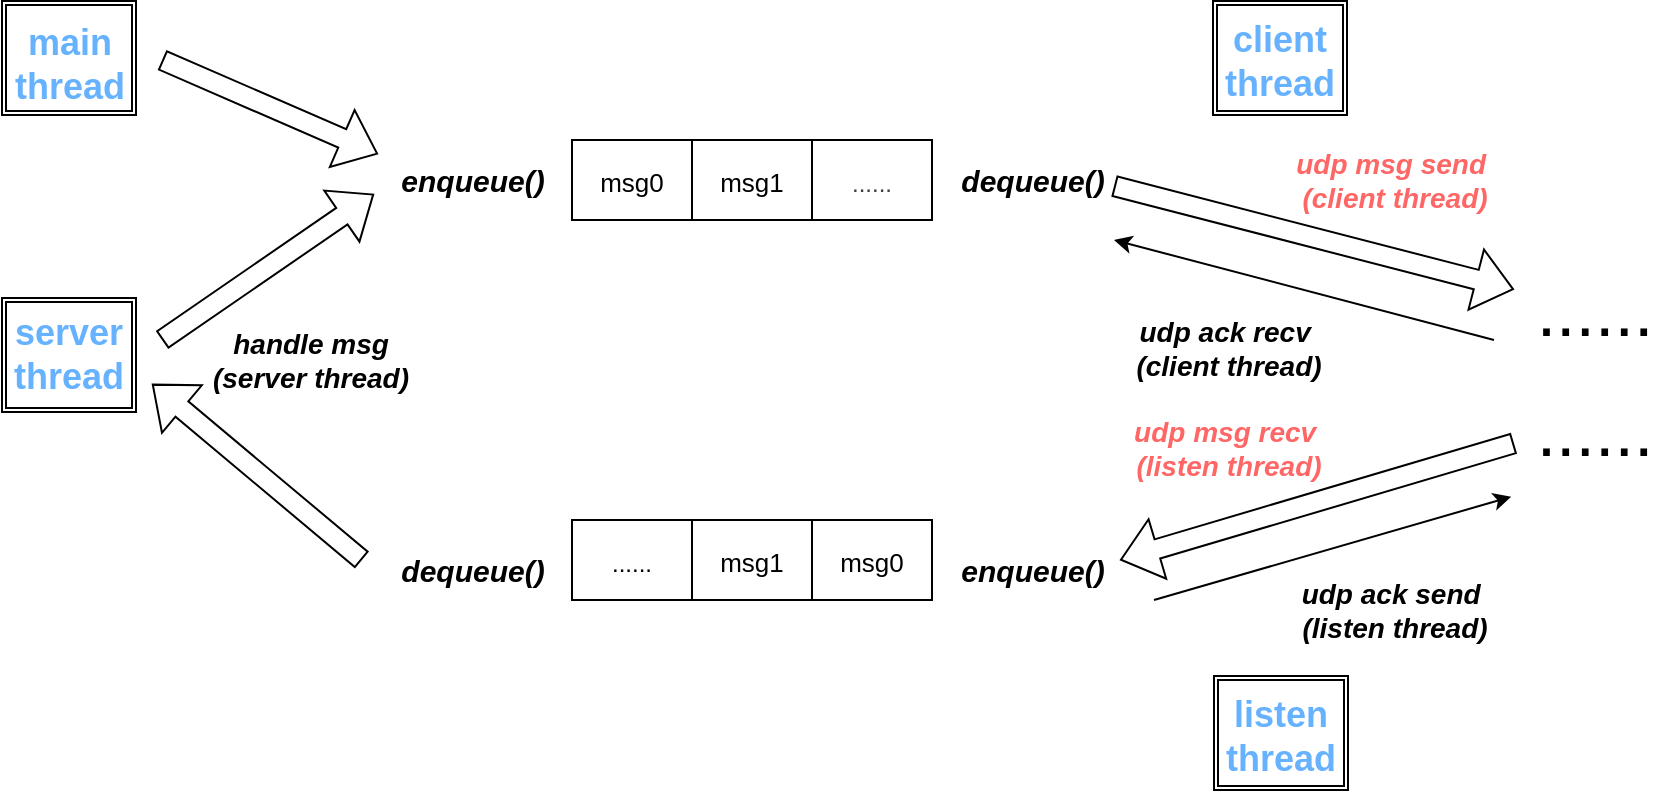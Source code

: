 <mxfile>
    <diagram id="6DIJ02dDvnibD6VS-s30" name="第 1 页">
        <mxGraphModel dx="2420" dy="478" grid="1" gridSize="10" guides="1" tooltips="1" connect="1" arrows="1" fold="1" page="1" pageScale="1" pageWidth="850" pageHeight="1100" math="0" shadow="0">
            <root>
                <mxCell id="0"/>
                <mxCell id="1" parent="0"/>
                <mxCell id="4" value="" style="shape=flexArrow;endArrow=classic;html=1;rounded=0;" edge="1" parent="1">
                    <mxGeometry width="50" height="50" relative="1" as="geometry">
                        <mxPoint x="40" y="220" as="sourcePoint"/>
                        <mxPoint x="148" y="267" as="targetPoint"/>
                    </mxGeometry>
                </mxCell>
                <mxCell id="5" value="" style="shape=flexArrow;endArrow=classic;html=1;rounded=0;" edge="1" parent="1">
                    <mxGeometry width="50" height="50" relative="1" as="geometry">
                        <mxPoint x="40" y="360" as="sourcePoint"/>
                        <mxPoint x="146" y="287" as="targetPoint"/>
                    </mxGeometry>
                </mxCell>
                <mxCell id="18" value="" style="endArrow=classic;html=1;rounded=0;fontSize=14;shape=flexArrow;" edge="1" parent="1" target="93">
                    <mxGeometry width="50" height="50" relative="1" as="geometry">
                        <mxPoint x="516" y="283" as="sourcePoint"/>
                        <mxPoint x="656" y="353" as="targetPoint"/>
                    </mxGeometry>
                </mxCell>
                <mxCell id="19" value="&lt;i&gt;&lt;b&gt;&lt;font style=&quot;color: rgb(255, 102, 102);&quot;&gt;udp msg send&amp;nbsp;&lt;br&gt;(client thread)&lt;/font&gt;&lt;/b&gt;&lt;/i&gt;" style="text;html=1;align=center;verticalAlign=middle;resizable=0;points=[];autosize=1;strokeColor=none;fillColor=none;fontSize=14;" vertex="1" parent="1">
                    <mxGeometry x="596" y="255" width="120" height="50" as="geometry"/>
                </mxCell>
                <mxCell id="59" value="" style="endArrow=classic;html=1;rounded=0;fontSize=14;exitX=-0.017;exitY=0.961;exitDx=0;exitDy=0;exitPerimeter=0;shape=flexArrow;" edge="1" parent="1">
                    <mxGeometry width="50" height="50" relative="1" as="geometry">
                        <mxPoint x="716.0" y="411.66" as="sourcePoint"/>
                        <mxPoint x="519" y="470" as="targetPoint"/>
                    </mxGeometry>
                </mxCell>
                <mxCell id="67" value="" style="shape=flexArrow;endArrow=classic;html=1;rounded=0;fontSize=14;" edge="1" parent="1">
                    <mxGeometry width="50" height="50" relative="1" as="geometry">
                        <mxPoint x="140" y="470" as="sourcePoint"/>
                        <mxPoint x="35" y="382" as="targetPoint"/>
                    </mxGeometry>
                </mxCell>
                <mxCell id="68" value="&lt;b&gt;&lt;i&gt;handle msg&lt;br&gt;(server thread)&lt;/i&gt;&lt;/b&gt;" style="text;html=1;align=center;verticalAlign=middle;resizable=0;points=[];autosize=1;strokeColor=none;fillColor=none;fontSize=14;" vertex="1" parent="1">
                    <mxGeometry x="60" y="351" width="108" height="38" as="geometry"/>
                </mxCell>
                <mxCell id="78" value="&lt;font style=&quot;font-size: 15px;&quot;&gt;&lt;b&gt;&lt;i&gt;enqueue()&lt;/i&gt;&lt;/b&gt;&lt;/font&gt;" style="text;html=1;align=center;verticalAlign=middle;resizable=0;points=[];autosize=1;strokeColor=none;fillColor=none;" vertex="1" parent="1">
                    <mxGeometry x="145" y="265" width="100" height="30" as="geometry"/>
                </mxCell>
                <mxCell id="93" value="&lt;font style=&quot;font-size: 35px;&quot;&gt;......&lt;/font&gt;" style="text;html=1;align=center;verticalAlign=middle;resizable=0;points=[];autosize=1;strokeColor=none;fillColor=none;" vertex="1" parent="1">
                    <mxGeometry x="716" y="315" width="80" height="60" as="geometry"/>
                </mxCell>
                <mxCell id="94" value="" style="group" vertex="1" connectable="0" parent="1">
                    <mxGeometry x="566" y="528" width="67" height="57" as="geometry"/>
                </mxCell>
                <mxCell id="37" value="listen&#xa;thread" style="text;align=center;fontStyle=1;verticalAlign=middle;spacingLeft=3;spacingRight=3;strokeColor=none;rotatable=0;points=[[0,0.5],[1,0.5]];portConstraint=eastwest;fontSize=18;fontColor=#66B2FF;" vertex="1" parent="94">
                    <mxGeometry x="18.5" y="21" width="30" height="15" as="geometry"/>
                </mxCell>
                <mxCell id="77" value="" style="shape=ext;double=1;rounded=0;whiteSpace=wrap;html=1;labelBackgroundColor=none;labelBorderColor=none;fontSize=14;fontColor=#FF9933;strokeColor=default;fillColor=none;" vertex="1" parent="94">
                    <mxGeometry width="67" height="57" as="geometry"/>
                </mxCell>
                <mxCell id="95" value="" style="group" vertex="1" connectable="0" parent="1">
                    <mxGeometry x="565.5" y="190.5" width="67" height="57" as="geometry"/>
                </mxCell>
                <mxCell id="17" value="client&#xa;thread" style="text;align=center;fontStyle=1;verticalAlign=middle;spacingLeft=3;spacingRight=3;strokeColor=none;rotatable=0;points=[[0,0.5],[1,0.5]];portConstraint=eastwest;fontSize=18;fontColor=#66B2FF;" vertex="1" parent="95">
                    <mxGeometry x="18.5" y="21" width="30" height="15" as="geometry"/>
                </mxCell>
                <mxCell id="76" value="" style="shape=ext;double=1;rounded=0;whiteSpace=wrap;html=1;labelBackgroundColor=none;labelBorderColor=none;fontSize=14;fontColor=#FF9933;strokeColor=default;fillColor=none;" vertex="1" parent="95">
                    <mxGeometry width="67" height="57" as="geometry"/>
                </mxCell>
                <mxCell id="97" value="&lt;font style=&quot;font-size: 15px;&quot;&gt;&lt;b&gt;&lt;i&gt;dequeue()&lt;/i&gt;&lt;/b&gt;&lt;/font&gt;" style="text;html=1;align=center;verticalAlign=middle;resizable=0;points=[];autosize=1;strokeColor=none;fillColor=none;" vertex="1" parent="1">
                    <mxGeometry x="425" y="265" width="100" height="30" as="geometry"/>
                </mxCell>
                <mxCell id="98" value="&lt;font style=&quot;font-size: 35px;&quot;&gt;......&lt;/font&gt;" style="text;html=1;align=center;verticalAlign=middle;resizable=0;points=[];autosize=1;strokeColor=none;fillColor=none;" vertex="1" parent="1">
                    <mxGeometry x="716" y="375" width="80" height="60" as="geometry"/>
                </mxCell>
                <mxCell id="99" value="&lt;i&gt;&lt;b&gt;&lt;font style=&quot;color: rgb(255, 102, 102);&quot;&gt;udp msg recv&amp;nbsp;&lt;br&gt;(listen thread)&lt;/font&gt;&lt;/b&gt;&lt;/i&gt;" style="text;html=1;align=center;verticalAlign=middle;resizable=0;points=[];autosize=1;strokeColor=none;fillColor=none;fontSize=14;" vertex="1" parent="1">
                    <mxGeometry x="512.5" y="389" width="120" height="50" as="geometry"/>
                </mxCell>
                <mxCell id="100" value="" style="endArrow=classic;html=1;rounded=0;fontSize=14;entryX=-0.017;entryY=1.056;entryDx=0;entryDy=0;entryPerimeter=0;" edge="1" parent="1" target="98">
                    <mxGeometry width="50" height="50" relative="1" as="geometry">
                        <mxPoint x="536" y="490" as="sourcePoint"/>
                        <mxPoint x="716" y="480" as="targetPoint"/>
                    </mxGeometry>
                </mxCell>
                <mxCell id="101" value="&lt;i&gt;&lt;b&gt;udp ack send&amp;nbsp;&lt;br&gt;(listen thread)&lt;/b&gt;&lt;/i&gt;" style="text;html=1;align=center;verticalAlign=middle;resizable=0;points=[];autosize=1;strokeColor=none;fillColor=none;fontSize=14;" vertex="1" parent="1">
                    <mxGeometry x="596" y="470" width="120" height="50" as="geometry"/>
                </mxCell>
                <mxCell id="102" value="" style="endArrow=classic;html=1;rounded=0;fontSize=14;" edge="1" parent="1">
                    <mxGeometry width="50" height="50" relative="1" as="geometry">
                        <mxPoint x="706" y="360" as="sourcePoint"/>
                        <mxPoint x="516" y="310" as="targetPoint"/>
                    </mxGeometry>
                </mxCell>
                <mxCell id="103" value="&lt;i&gt;&lt;b&gt;udp ack recv&amp;nbsp;&lt;br&gt;(client thread)&lt;/b&gt;&lt;/i&gt;" style="text;html=1;align=center;verticalAlign=middle;resizable=0;points=[];autosize=1;strokeColor=none;fillColor=none;fontSize=14;" vertex="1" parent="1">
                    <mxGeometry x="512.5" y="339" width="120" height="50" as="geometry"/>
                </mxCell>
                <mxCell id="104" value="&lt;font style=&quot;font-size: 15px;&quot;&gt;&lt;b&gt;&lt;i&gt;enqueue()&lt;/i&gt;&lt;/b&gt;&lt;/font&gt;" style="text;html=1;align=center;verticalAlign=middle;resizable=0;points=[];autosize=1;strokeColor=none;fillColor=none;" vertex="1" parent="1">
                    <mxGeometry x="425" y="460" width="100" height="30" as="geometry"/>
                </mxCell>
                <mxCell id="105" value="&lt;font style=&quot;font-size: 15px;&quot;&gt;&lt;b&gt;&lt;i&gt;dequeue()&lt;/i&gt;&lt;/b&gt;&lt;/font&gt;" style="text;html=1;align=center;verticalAlign=middle;resizable=0;points=[];autosize=1;strokeColor=none;fillColor=none;" vertex="1" parent="1">
                    <mxGeometry x="145" y="460" width="100" height="30" as="geometry"/>
                </mxCell>
                <mxCell id="108" value="" style="group" vertex="1" connectable="0" parent="1">
                    <mxGeometry x="-40" y="190.5" width="67" height="57" as="geometry"/>
                </mxCell>
                <mxCell id="2" value="main &#xa;thread" style="text;align=center;fontStyle=1;verticalAlign=middle;spacingLeft=3;spacingRight=3;strokeColor=none;rotatable=0;points=[[0,0.5],[1,0.5]];portConstraint=eastwest;fontSize=18;fontColor=#66B2FF;" vertex="1" parent="108">
                    <mxGeometry x="19" y="21.5" width="30" height="16.5" as="geometry"/>
                </mxCell>
                <mxCell id="74" value="" style="shape=ext;double=1;rounded=0;whiteSpace=wrap;html=1;labelBackgroundColor=none;labelBorderColor=none;fontSize=14;fontColor=#FF9933;strokeColor=default;fillColor=none;" vertex="1" parent="108">
                    <mxGeometry width="67" height="57" as="geometry"/>
                </mxCell>
                <mxCell id="110" value="" style="group" vertex="1" connectable="0" parent="1">
                    <mxGeometry x="-40" y="339" width="67" height="57" as="geometry"/>
                </mxCell>
                <mxCell id="3" value="server&#xa;thread" style="text;align=center;fontStyle=1;verticalAlign=middle;spacingLeft=3;spacingRight=3;strokeColor=none;rotatable=0;points=[[0,0.5],[1,0.5]];portConstraint=eastwest;fontSize=18;fontColor=#66B2FF;" vertex="1" parent="110">
                    <mxGeometry x="18.5" y="19" width="30" height="15" as="geometry"/>
                </mxCell>
                <mxCell id="75" value="" style="shape=ext;double=1;rounded=0;whiteSpace=wrap;html=1;labelBackgroundColor=none;labelBorderColor=none;fontSize=14;fontColor=#FF9933;strokeColor=default;fillColor=none;" vertex="1" parent="110">
                    <mxGeometry width="67" height="57" as="geometry"/>
                </mxCell>
                <mxCell id="112" value="" style="shape=table;startSize=0;container=1;collapsible=0;childLayout=tableLayout;fontSize=16;" vertex="1" parent="1">
                    <mxGeometry x="245" y="260" width="180" height="40" as="geometry"/>
                </mxCell>
                <mxCell id="117" value="" style="shape=tableRow;horizontal=0;startSize=0;swimlaneHead=0;swimlaneBody=0;strokeColor=inherit;top=0;left=0;bottom=0;right=0;collapsible=0;dropTarget=0;fillColor=none;points=[[0,0.5],[1,0.5]];portConstraint=eastwest;fontSize=16;" vertex="1" parent="112">
                    <mxGeometry width="180" height="40" as="geometry"/>
                </mxCell>
                <mxCell id="118" value="&lt;span style=&quot;color: rgb(0, 0, 0);&quot;&gt;&lt;font style=&quot;font-size: 13px;&quot;&gt;msg0&lt;/font&gt;&lt;/span&gt;" style="shape=partialRectangle;html=1;whiteSpace=wrap;connectable=0;strokeColor=inherit;overflow=hidden;fillColor=none;top=0;left=0;bottom=0;right=0;pointerEvents=1;fontSize=16;" vertex="1" parent="117">
                    <mxGeometry width="60" height="40" as="geometry">
                        <mxRectangle width="60" height="40" as="alternateBounds"/>
                    </mxGeometry>
                </mxCell>
                <mxCell id="119" value="&lt;span style=&quot;color: rgb(0, 0, 0);&quot;&gt;&lt;font style=&quot;font-size: 13px;&quot;&gt;msg1&lt;/font&gt;&lt;/span&gt;" style="shape=partialRectangle;html=1;whiteSpace=wrap;connectable=0;strokeColor=inherit;overflow=hidden;fillColor=none;top=0;left=0;bottom=0;right=0;pointerEvents=1;fontSize=16;" vertex="1" parent="117">
                    <mxGeometry x="60" width="60" height="40" as="geometry">
                        <mxRectangle width="60" height="40" as="alternateBounds"/>
                    </mxGeometry>
                </mxCell>
                <mxCell id="120" value="&lt;span style=&quot;color: rgb(63, 63, 63); font-size: 12px;&quot;&gt;......&lt;/span&gt;" style="shape=partialRectangle;html=1;whiteSpace=wrap;connectable=0;strokeColor=inherit;overflow=hidden;fillColor=none;top=0;left=0;bottom=0;right=0;pointerEvents=1;fontSize=16;" vertex="1" parent="117">
                    <mxGeometry x="120" width="60" height="40" as="geometry">
                        <mxRectangle width="60" height="40" as="alternateBounds"/>
                    </mxGeometry>
                </mxCell>
                <mxCell id="125" value="" style="shape=table;startSize=0;container=1;collapsible=0;childLayout=tableLayout;fontSize=16;" vertex="1" parent="1">
                    <mxGeometry x="245" y="450" width="180" height="40" as="geometry"/>
                </mxCell>
                <mxCell id="126" value="" style="shape=tableRow;horizontal=0;startSize=0;swimlaneHead=0;swimlaneBody=0;strokeColor=inherit;top=0;left=0;bottom=0;right=0;collapsible=0;dropTarget=0;fillColor=none;points=[[0,0.5],[1,0.5]];portConstraint=eastwest;fontSize=16;" vertex="1" parent="125">
                    <mxGeometry width="180" height="40" as="geometry"/>
                </mxCell>
                <mxCell id="127" value="&lt;span style=&quot;font-size: 12px;&quot;&gt;......&lt;/span&gt;" style="shape=partialRectangle;html=1;whiteSpace=wrap;connectable=0;strokeColor=inherit;overflow=hidden;fillColor=none;top=0;left=0;bottom=0;right=0;pointerEvents=1;fontSize=16;" vertex="1" parent="126">
                    <mxGeometry width="60" height="40" as="geometry">
                        <mxRectangle width="60" height="40" as="alternateBounds"/>
                    </mxGeometry>
                </mxCell>
                <mxCell id="128" value="&lt;span style=&quot;color: rgb(0, 0, 0);&quot;&gt;&lt;font style=&quot;font-size: 13px;&quot;&gt;msg1&lt;/font&gt;&lt;/span&gt;" style="shape=partialRectangle;html=1;whiteSpace=wrap;connectable=0;strokeColor=inherit;overflow=hidden;fillColor=none;top=0;left=0;bottom=0;right=0;pointerEvents=1;fontSize=16;" vertex="1" parent="126">
                    <mxGeometry x="60" width="60" height="40" as="geometry">
                        <mxRectangle width="60" height="40" as="alternateBounds"/>
                    </mxGeometry>
                </mxCell>
                <mxCell id="129" value="&lt;span style=&quot;color: rgb(0, 0, 0);&quot;&gt;&lt;font style=&quot;font-size: 13px;&quot;&gt;msg0&lt;/font&gt;&lt;/span&gt;" style="shape=partialRectangle;html=1;whiteSpace=wrap;connectable=0;strokeColor=inherit;overflow=hidden;fillColor=none;top=0;left=0;bottom=0;right=0;pointerEvents=1;fontSize=16;" vertex="1" parent="126">
                    <mxGeometry x="120" width="60" height="40" as="geometry">
                        <mxRectangle width="60" height="40" as="alternateBounds"/>
                    </mxGeometry>
                </mxCell>
            </root>
        </mxGraphModel>
    </diagram>
</mxfile>